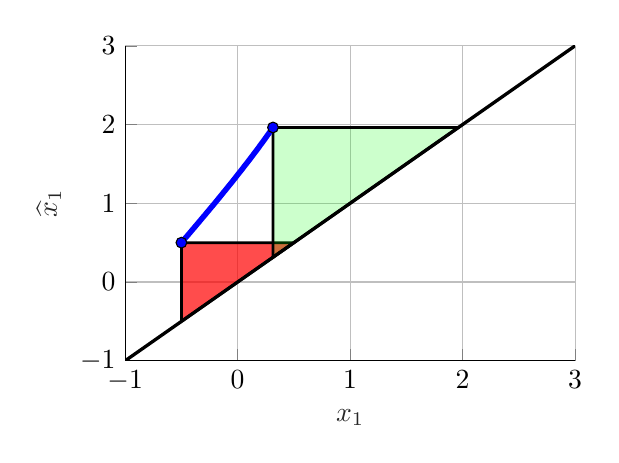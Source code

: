% This file was created by matlab2tikz.
%
%The latest updates can be retrieved from
%  http://www.mathworks.com/matlabcentral/fileexchange/22022-matlab2tikz-matlab2tikz
%where you can also make suggestions and rate matlab2tikz.
%
\begin{tikzpicture}

\begin{axis}[%
width=5.714cm,
height=4cm,
at={(0cm,0cm)},
scale only axis,
xmin=-1,
xmax=3,
xtick={-1,  0,  1,  2,  3},
xlabel style={font=\color{white!15!black}},
xlabel={$x_1$},
ymin=-1,
ymax=3,
ytick={-1,  0,  1,  2,  3},
ylabel style={font=\color{white!15!black}},
ylabel={$\widehat{x}_1$},
axis background/.style={fill=white},
axis x line*=bottom,
axis y line*=left,
xmajorgrids,
ymajorgrids
]

\addplot[area legend, line width=1.0pt, draw=black, fill=red, fill opacity=0.7, forget plot]
table[row sep=crcr] {%
x	y\\
-0.5	0.5\\
-0.5	-0.5\\
0.5	0.5\\
}--cycle;

\addplot[area legend, line width=1.0pt, draw=black, fill=green, fill opacity=0.2, forget plot]
table[row sep=crcr] {%
x	y\\
0.314	1.963\\
0.314	0.314\\
1.963	1.963\\
}--cycle;
\addplot [color=blue, line width=2.0pt, forget plot]
  table[row sep=crcr]{%
-0.5	0.5\\
-0.5	0.5\\
-0.5	0.501\\
-0.499	0.502\\
-0.497	0.504\\
-0.496	0.507\\
-0.494	0.511\\
-0.491	0.515\\
-0.488	0.52\\
-0.485	0.525\\
-0.481	0.531\\
-0.477	0.538\\
-0.473	0.545\\
-0.469	0.552\\
-0.464	0.561\\
-0.459	0.569\\
-0.453	0.578\\
-0.447	0.588\\
-0.441	0.598\\
-0.435	0.608\\
-0.429	0.619\\
-0.422	0.63\\
-0.415	0.642\\
-0.408	0.654\\
-0.401	0.666\\
-0.393	0.679\\
-0.385	0.692\\
-0.378	0.705\\
-0.369	0.719\\
-0.361	0.733\\
-0.353	0.747\\
-0.344	0.761\\
-0.336	0.776\\
-0.327	0.791\\
-0.318	0.806\\
-0.309	0.822\\
-0.3	0.837\\
-0.29	0.853\\
-0.281	0.869\\
-0.272	0.885\\
-0.262	0.901\\
-0.252	0.918\\
-0.243	0.935\\
-0.233	0.951\\
-0.223	0.968\\
-0.213	0.985\\
-0.203	1.002\\
-0.193	1.02\\
-0.183	1.037\\
-0.173	1.055\\
-0.163	1.072\\
-0.153	1.09\\
-0.143	1.107\\
-0.133	1.125\\
-0.123	1.143\\
-0.112	1.161\\
-0.102	1.179\\
-0.092	1.197\\
-0.082	1.215\\
-0.072	1.233\\
-0.061	1.251\\
-0.051	1.269\\
-0.041	1.287\\
-0.031	1.305\\
-0.021	1.323\\
-0.011	1.342\\
-0.001	1.36\\
0.009	1.378\\
0.019	1.396\\
0.029	1.414\\
0.039	1.432\\
0.049	1.45\\
0.058	1.468\\
0.068	1.486\\
0.078	1.504\\
0.088	1.522\\
0.097	1.539\\
0.107	1.557\\
0.116	1.575\\
0.126	1.593\\
0.135	1.61\\
0.144	1.628\\
0.153	1.645\\
0.163	1.663\\
0.172	1.68\\
0.181	1.697\\
0.19	1.714\\
0.198	1.732\\
0.207	1.749\\
0.216	1.766\\
0.225	1.783\\
0.233	1.799\\
0.242	1.816\\
0.25	1.833\\
0.258	1.849\\
0.266	1.866\\
0.275	1.882\\
0.283	1.899\\
0.291	1.915\\
0.299	1.931\\
0.306	1.947\\
0.314	1.963\\
};
\addplot[only marks, mark=*, mark options={}, mark size=1.937pt, draw=black, fill=blue] table[row sep=crcr]{%
x	y\\
-0.5	0.5\\
};
\addplot[only marks, mark=*, mark options={}, mark size=1.937pt, draw=black, fill=blue] table[row sep=crcr]{%
x	y\\
0.314	1.963\\
};
\addplot [color=black, line width=1.2pt, forget plot]
  table[row sep=crcr]{%
-1	-1\\
4	4\\
};
\end{axis}
\end{tikzpicture}%